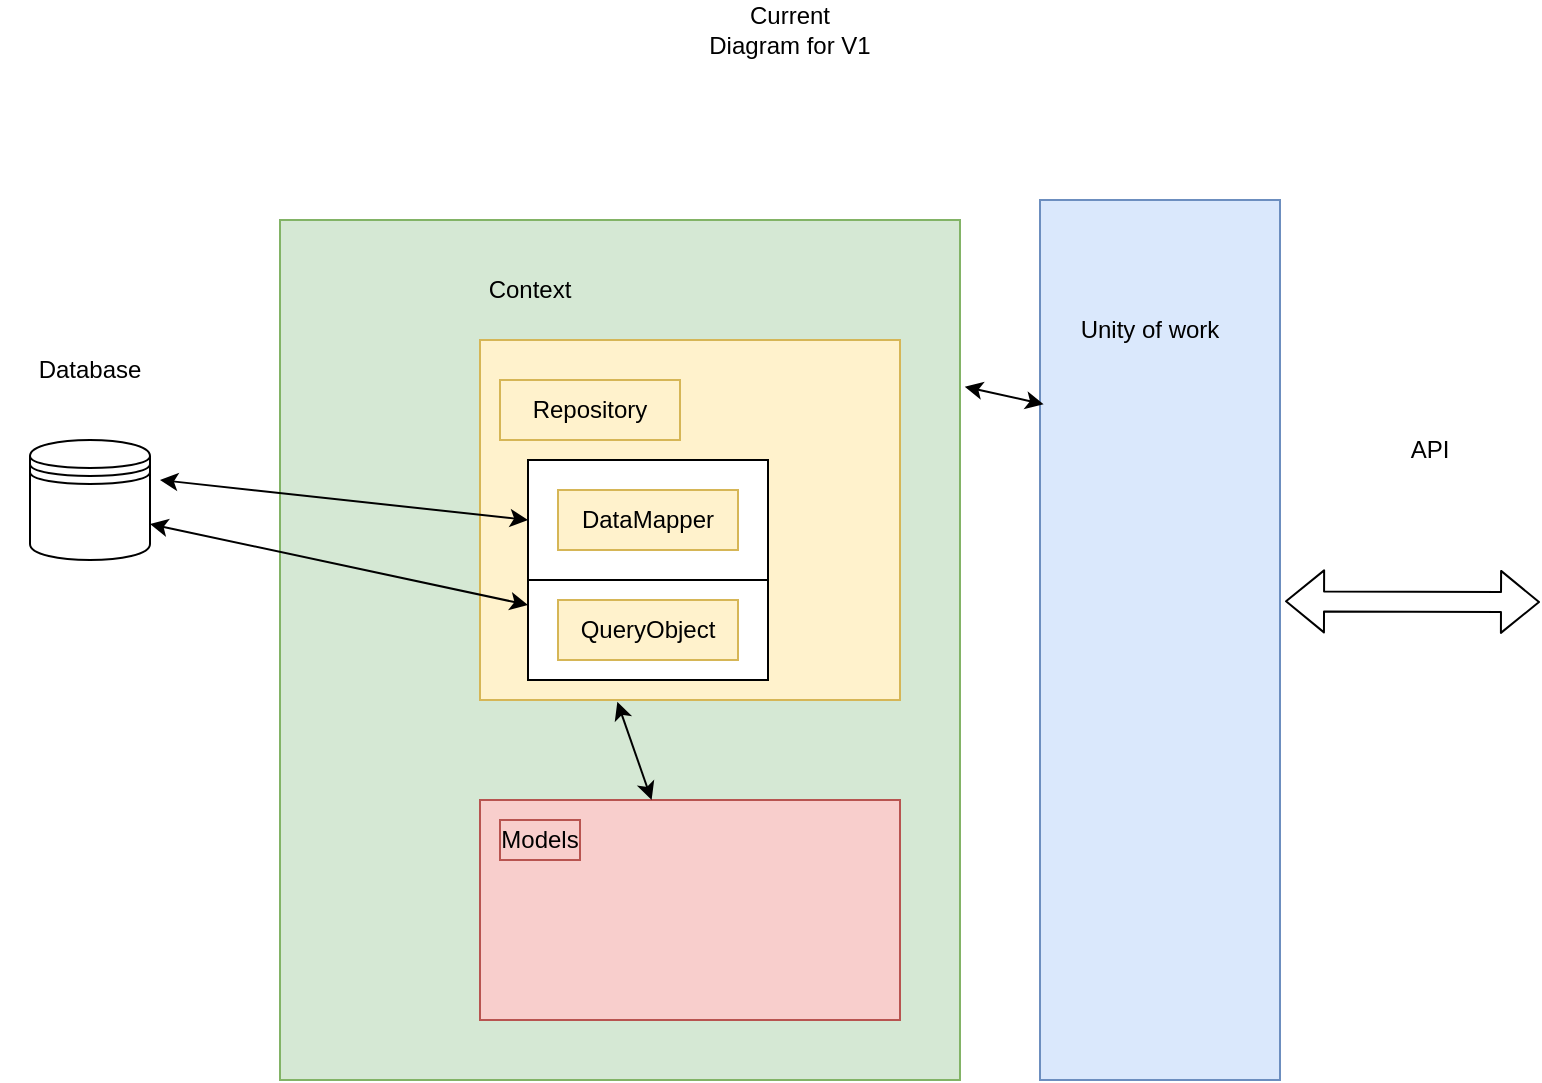 <mxfile version="15.2.7" type="device"><diagram id="Li3pDbcEHfZzeEvm9L9S" name="Seite-1"><mxGraphModel dx="1422" dy="814" grid="1" gridSize="10" guides="1" tooltips="1" connect="1" arrows="1" fold="1" page="1" pageScale="1" pageWidth="827" pageHeight="1169" math="0" shadow="0"><root><mxCell id="0"/><mxCell id="1" parent="0"/><mxCell id="vbGB11UxPIIv7xtjnwrG-2" value="" style="shape=datastore;whiteSpace=wrap;html=1;" vertex="1" parent="1"><mxGeometry x="55" y="300" width="60" height="60" as="geometry"/></mxCell><mxCell id="vbGB11UxPIIv7xtjnwrG-3" value="Database" style="text;html=1;strokeColor=none;fillColor=none;align=center;verticalAlign=middle;whiteSpace=wrap;rounded=0;" vertex="1" parent="1"><mxGeometry x="40" y="250" width="90" height="30" as="geometry"/></mxCell><mxCell id="vbGB11UxPIIv7xtjnwrG-4" value="Current Diagram for V1" style="text;html=1;strokeColor=none;fillColor=none;align=center;verticalAlign=middle;whiteSpace=wrap;rounded=0;" vertex="1" parent="1"><mxGeometry x="390" y="80" width="90" height="30" as="geometry"/></mxCell><mxCell id="vbGB11UxPIIv7xtjnwrG-5" value="" style="rounded=0;whiteSpace=wrap;html=1;fillColor=#d5e8d4;strokeColor=#82b366;" vertex="1" parent="1"><mxGeometry x="180" y="190" width="340" height="430" as="geometry"/></mxCell><mxCell id="vbGB11UxPIIv7xtjnwrG-6" value="" style="rounded=0;whiteSpace=wrap;html=1;fillColor=#fff2cc;strokeColor=#d6b656;" vertex="1" parent="1"><mxGeometry x="280" y="250" width="210" height="180" as="geometry"/></mxCell><mxCell id="vbGB11UxPIIv7xtjnwrG-7" value="Context" style="text;html=1;strokeColor=none;fillColor=none;align=center;verticalAlign=middle;whiteSpace=wrap;rounded=0;" vertex="1" parent="1"><mxGeometry x="260" y="210" width="90" height="30" as="geometry"/></mxCell><mxCell id="vbGB11UxPIIv7xtjnwrG-8" value="Repository" style="text;html=1;strokeColor=#d6b656;fillColor=#fff2cc;align=center;verticalAlign=middle;whiteSpace=wrap;rounded=0;" vertex="1" parent="1"><mxGeometry x="290" y="270" width="90" height="30" as="geometry"/></mxCell><mxCell id="vbGB11UxPIIv7xtjnwrG-1" value="" style="rounded=0;whiteSpace=wrap;html=1;fillColor=#f8cecc;strokeColor=#b85450;" vertex="1" parent="1"><mxGeometry x="280" y="480" width="210" height="110" as="geometry"/></mxCell><mxCell id="vbGB11UxPIIv7xtjnwrG-9" value="Models" style="text;html=1;strokeColor=#b85450;fillColor=#f8cecc;align=center;verticalAlign=middle;whiteSpace=wrap;rounded=0;" vertex="1" parent="1"><mxGeometry x="290" y="490" width="40" height="20" as="geometry"/></mxCell><mxCell id="vbGB11UxPIIv7xtjnwrG-12" value="" style="rounded=0;whiteSpace=wrap;html=1;" vertex="1" parent="1"><mxGeometry x="304" y="310" width="120" height="60" as="geometry"/></mxCell><mxCell id="vbGB11UxPIIv7xtjnwrG-13" value="DataMapper" style="text;html=1;strokeColor=#d6b656;fillColor=#fff2cc;align=center;verticalAlign=middle;whiteSpace=wrap;rounded=0;" vertex="1" parent="1"><mxGeometry x="319" y="325" width="90" height="30" as="geometry"/></mxCell><mxCell id="vbGB11UxPIIv7xtjnwrG-14" value="" style="rounded=0;whiteSpace=wrap;html=1;" vertex="1" parent="1"><mxGeometry x="304" y="370" width="120" height="50" as="geometry"/></mxCell><mxCell id="vbGB11UxPIIv7xtjnwrG-15" value="QueryObject" style="text;html=1;strokeColor=#d6b656;fillColor=#fff2cc;align=center;verticalAlign=middle;whiteSpace=wrap;rounded=0;" vertex="1" parent="1"><mxGeometry x="319" y="380" width="90" height="30" as="geometry"/></mxCell><mxCell id="vbGB11UxPIIv7xtjnwrG-17" value="" style="endArrow=classic;startArrow=classic;html=1;entryX=0;entryY=0.5;entryDx=0;entryDy=0;" edge="1" parent="1" target="vbGB11UxPIIv7xtjnwrG-12"><mxGeometry width="50" height="50" relative="1" as="geometry"><mxPoint x="120" y="320" as="sourcePoint"/><mxPoint x="180" y="390" as="targetPoint"/></mxGeometry></mxCell><mxCell id="vbGB11UxPIIv7xtjnwrG-18" value="" style="endArrow=classic;startArrow=classic;html=1;entryX=0;entryY=0.25;entryDx=0;entryDy=0;exitX=1;exitY=0.7;exitDx=0;exitDy=0;" edge="1" parent="1" source="vbGB11UxPIIv7xtjnwrG-2" target="vbGB11UxPIIv7xtjnwrG-14"><mxGeometry width="50" height="50" relative="1" as="geometry"><mxPoint x="130" y="440" as="sourcePoint"/><mxPoint x="180" y="390" as="targetPoint"/></mxGeometry></mxCell><mxCell id="vbGB11UxPIIv7xtjnwrG-19" value="" style="endArrow=classic;startArrow=classic;html=1;entryX=0.327;entryY=1.005;entryDx=0;entryDy=0;entryPerimeter=0;" edge="1" parent="1" source="vbGB11UxPIIv7xtjnwrG-1" target="vbGB11UxPIIv7xtjnwrG-6"><mxGeometry width="50" height="50" relative="1" as="geometry"><mxPoint x="60" y="600" as="sourcePoint"/><mxPoint x="110" y="550" as="targetPoint"/></mxGeometry></mxCell><mxCell id="vbGB11UxPIIv7xtjnwrG-20" value="" style="rounded=0;whiteSpace=wrap;html=1;fillColor=#dae8fc;strokeColor=#6c8ebf;" vertex="1" parent="1"><mxGeometry x="560" y="180" width="120" height="440" as="geometry"/></mxCell><mxCell id="vbGB11UxPIIv7xtjnwrG-21" value="Unity of work" style="text;html=1;strokeColor=none;fillColor=none;align=center;verticalAlign=middle;whiteSpace=wrap;rounded=0;" vertex="1" parent="1"><mxGeometry x="570" y="230" width="90" height="30" as="geometry"/></mxCell><mxCell id="vbGB11UxPIIv7xtjnwrG-22" value="" style="endArrow=classic;startArrow=classic;html=1;entryX=0.015;entryY=0.232;entryDx=0;entryDy=0;entryPerimeter=0;exitX=1.007;exitY=0.194;exitDx=0;exitDy=0;exitPerimeter=0;" edge="1" parent="1" source="vbGB11UxPIIv7xtjnwrG-5" target="vbGB11UxPIIv7xtjnwrG-20"><mxGeometry width="50" height="50" relative="1" as="geometry"><mxPoint x="40" y="550" as="sourcePoint"/><mxPoint x="90" y="500" as="targetPoint"/></mxGeometry></mxCell><mxCell id="vbGB11UxPIIv7xtjnwrG-23" value="" style="shape=flexArrow;endArrow=classic;startArrow=classic;html=1;exitX=1.021;exitY=0.456;exitDx=0;exitDy=0;exitPerimeter=0;" edge="1" parent="1" source="vbGB11UxPIIv7xtjnwrG-20"><mxGeometry width="100" height="100" relative="1" as="geometry"><mxPoint x="690" y="380" as="sourcePoint"/><mxPoint x="810" y="381" as="targetPoint"/></mxGeometry></mxCell><mxCell id="vbGB11UxPIIv7xtjnwrG-24" value="API" style="text;html=1;strokeColor=none;fillColor=none;align=center;verticalAlign=middle;whiteSpace=wrap;rounded=0;" vertex="1" parent="1"><mxGeometry x="710" y="290" width="90" height="30" as="geometry"/></mxCell></root></mxGraphModel></diagram></mxfile>